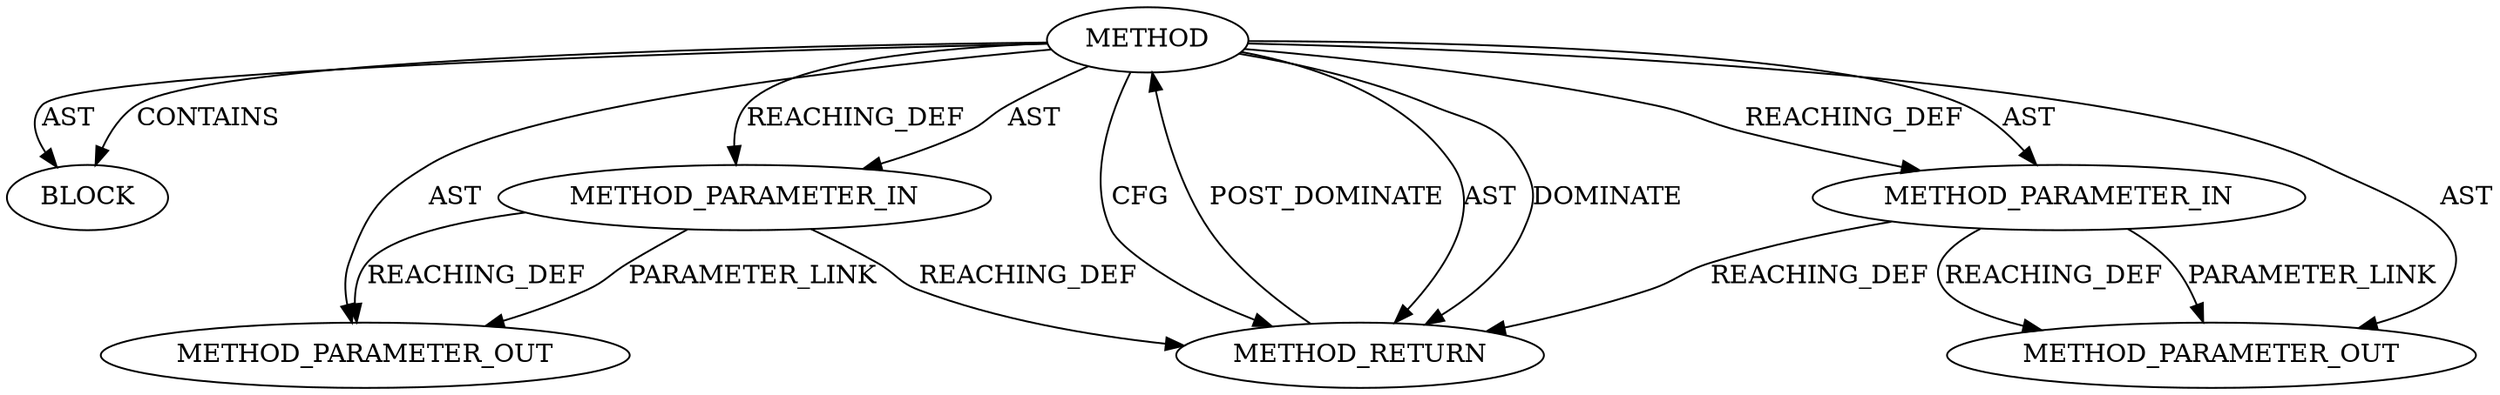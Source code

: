 digraph {
  11973 [label=METHOD AST_PARENT_TYPE="NAMESPACE_BLOCK" AST_PARENT_FULL_NAME="<global>" ORDER=0 CODE="<empty>" FULL_NAME="<operator>.or" IS_EXTERNAL=true FILENAME="<empty>" SIGNATURE="" NAME="<operator>.or"]
  11976 [label=BLOCK ORDER=1 ARGUMENT_INDEX=1 CODE="<empty>" TYPE_FULL_NAME="ANY"]
  13249 [label=METHOD_PARAMETER_OUT ORDER=2 CODE="p2" IS_VARIADIC=false TYPE_FULL_NAME="ANY" EVALUATION_STRATEGY="BY_VALUE" INDEX=2 NAME="p2"]
  13248 [label=METHOD_PARAMETER_OUT ORDER=1 CODE="p1" IS_VARIADIC=false TYPE_FULL_NAME="ANY" EVALUATION_STRATEGY="BY_VALUE" INDEX=1 NAME="p1"]
  11975 [label=METHOD_PARAMETER_IN ORDER=2 CODE="p2" IS_VARIADIC=false TYPE_FULL_NAME="ANY" EVALUATION_STRATEGY="BY_VALUE" INDEX=2 NAME="p2"]
  11974 [label=METHOD_PARAMETER_IN ORDER=1 CODE="p1" IS_VARIADIC=false TYPE_FULL_NAME="ANY" EVALUATION_STRATEGY="BY_VALUE" INDEX=1 NAME="p1"]
  11977 [label=METHOD_RETURN ORDER=2 CODE="RET" TYPE_FULL_NAME="ANY" EVALUATION_STRATEGY="BY_VALUE"]
  11973 -> 11977 [label=CFG ]
  11973 -> 11974 [label=REACHING_DEF VARIABLE=""]
  11973 -> 11975 [label=REACHING_DEF VARIABLE=""]
  11974 -> 11977 [label=REACHING_DEF VARIABLE="p1"]
  11973 -> 11977 [label=AST ]
  11973 -> 11976 [label=AST ]
  11973 -> 11975 [label=AST ]
  11973 -> 13248 [label=AST ]
  11975 -> 11977 [label=REACHING_DEF VARIABLE="p2"]
  11973 -> 13249 [label=AST ]
  11974 -> 13248 [label=PARAMETER_LINK ]
  11973 -> 11976 [label=CONTAINS ]
  11975 -> 13249 [label=REACHING_DEF VARIABLE="p2"]
  11974 -> 13248 [label=REACHING_DEF VARIABLE="p1"]
  11973 -> 11974 [label=AST ]
  11973 -> 11977 [label=DOMINATE ]
  11977 -> 11973 [label=POST_DOMINATE ]
  11975 -> 13249 [label=PARAMETER_LINK ]
}
